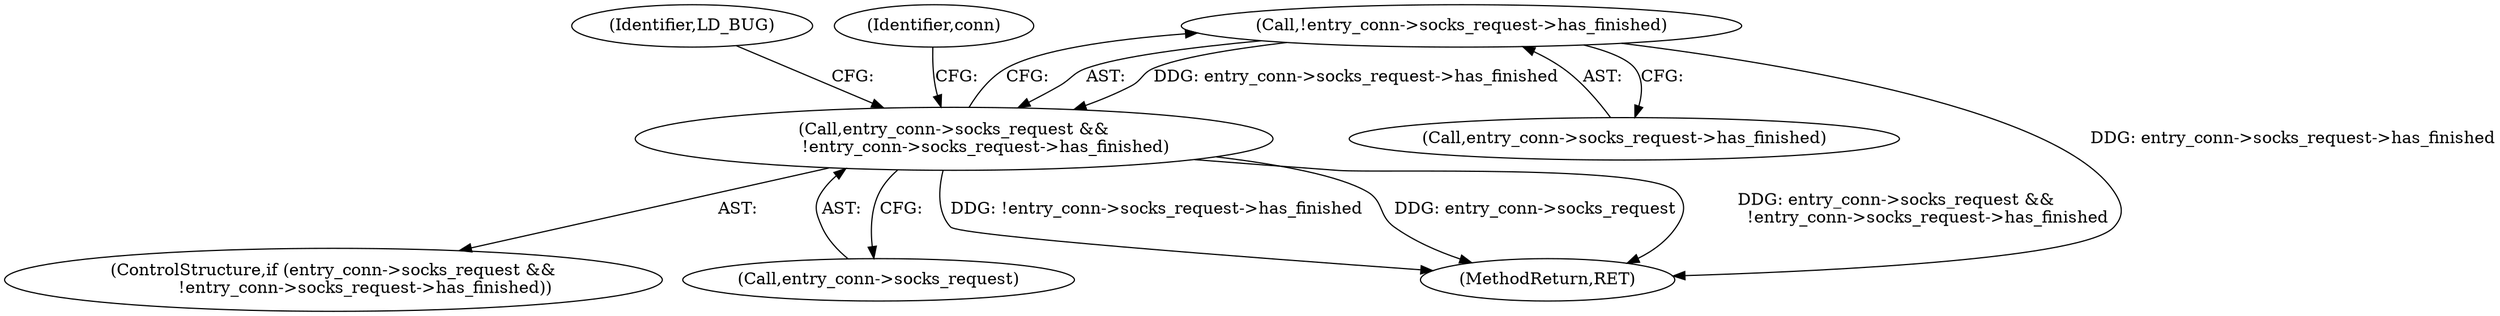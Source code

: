 digraph "0_tor_56a7c5bc15e0447203a491c1ee37de9939ad1dcd@pointer" {
"1000501" [label="(Call,!entry_conn->socks_request->has_finished)"];
"1000497" [label="(Call,entry_conn->socks_request &&\n            !entry_conn->socks_request->has_finished)"];
"1000508" [label="(Identifier,LD_BUG)"];
"1000498" [label="(Call,entry_conn->socks_request)"];
"1000512" [label="(Identifier,conn)"];
"1000496" [label="(ControlStructure,if (entry_conn->socks_request &&\n            !entry_conn->socks_request->has_finished))"];
"1001064" [label="(MethodReturn,RET)"];
"1000502" [label="(Call,entry_conn->socks_request->has_finished)"];
"1000497" [label="(Call,entry_conn->socks_request &&\n            !entry_conn->socks_request->has_finished)"];
"1000501" [label="(Call,!entry_conn->socks_request->has_finished)"];
"1000501" -> "1000497"  [label="AST: "];
"1000501" -> "1000502"  [label="CFG: "];
"1000502" -> "1000501"  [label="AST: "];
"1000497" -> "1000501"  [label="CFG: "];
"1000501" -> "1001064"  [label="DDG: entry_conn->socks_request->has_finished"];
"1000501" -> "1000497"  [label="DDG: entry_conn->socks_request->has_finished"];
"1000497" -> "1000496"  [label="AST: "];
"1000497" -> "1000498"  [label="CFG: "];
"1000498" -> "1000497"  [label="AST: "];
"1000508" -> "1000497"  [label="CFG: "];
"1000512" -> "1000497"  [label="CFG: "];
"1000497" -> "1001064"  [label="DDG: entry_conn->socks_request"];
"1000497" -> "1001064"  [label="DDG: entry_conn->socks_request &&\n            !entry_conn->socks_request->has_finished"];
"1000497" -> "1001064"  [label="DDG: !entry_conn->socks_request->has_finished"];
}
